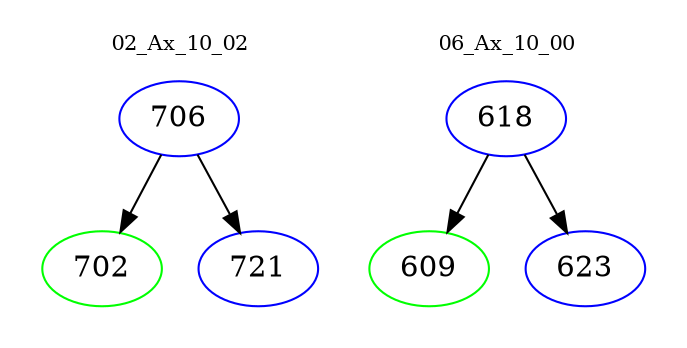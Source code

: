 digraph{
subgraph cluster_0 {
color = white
label = "02_Ax_10_02";
fontsize=10;
T0_706 [label="706", color="blue"]
T0_706 -> T0_702 [color="black"]
T0_702 [label="702", color="green"]
T0_706 -> T0_721 [color="black"]
T0_721 [label="721", color="blue"]
}
subgraph cluster_1 {
color = white
label = "06_Ax_10_00";
fontsize=10;
T1_618 [label="618", color="blue"]
T1_618 -> T1_609 [color="black"]
T1_609 [label="609", color="green"]
T1_618 -> T1_623 [color="black"]
T1_623 [label="623", color="blue"]
}
}
